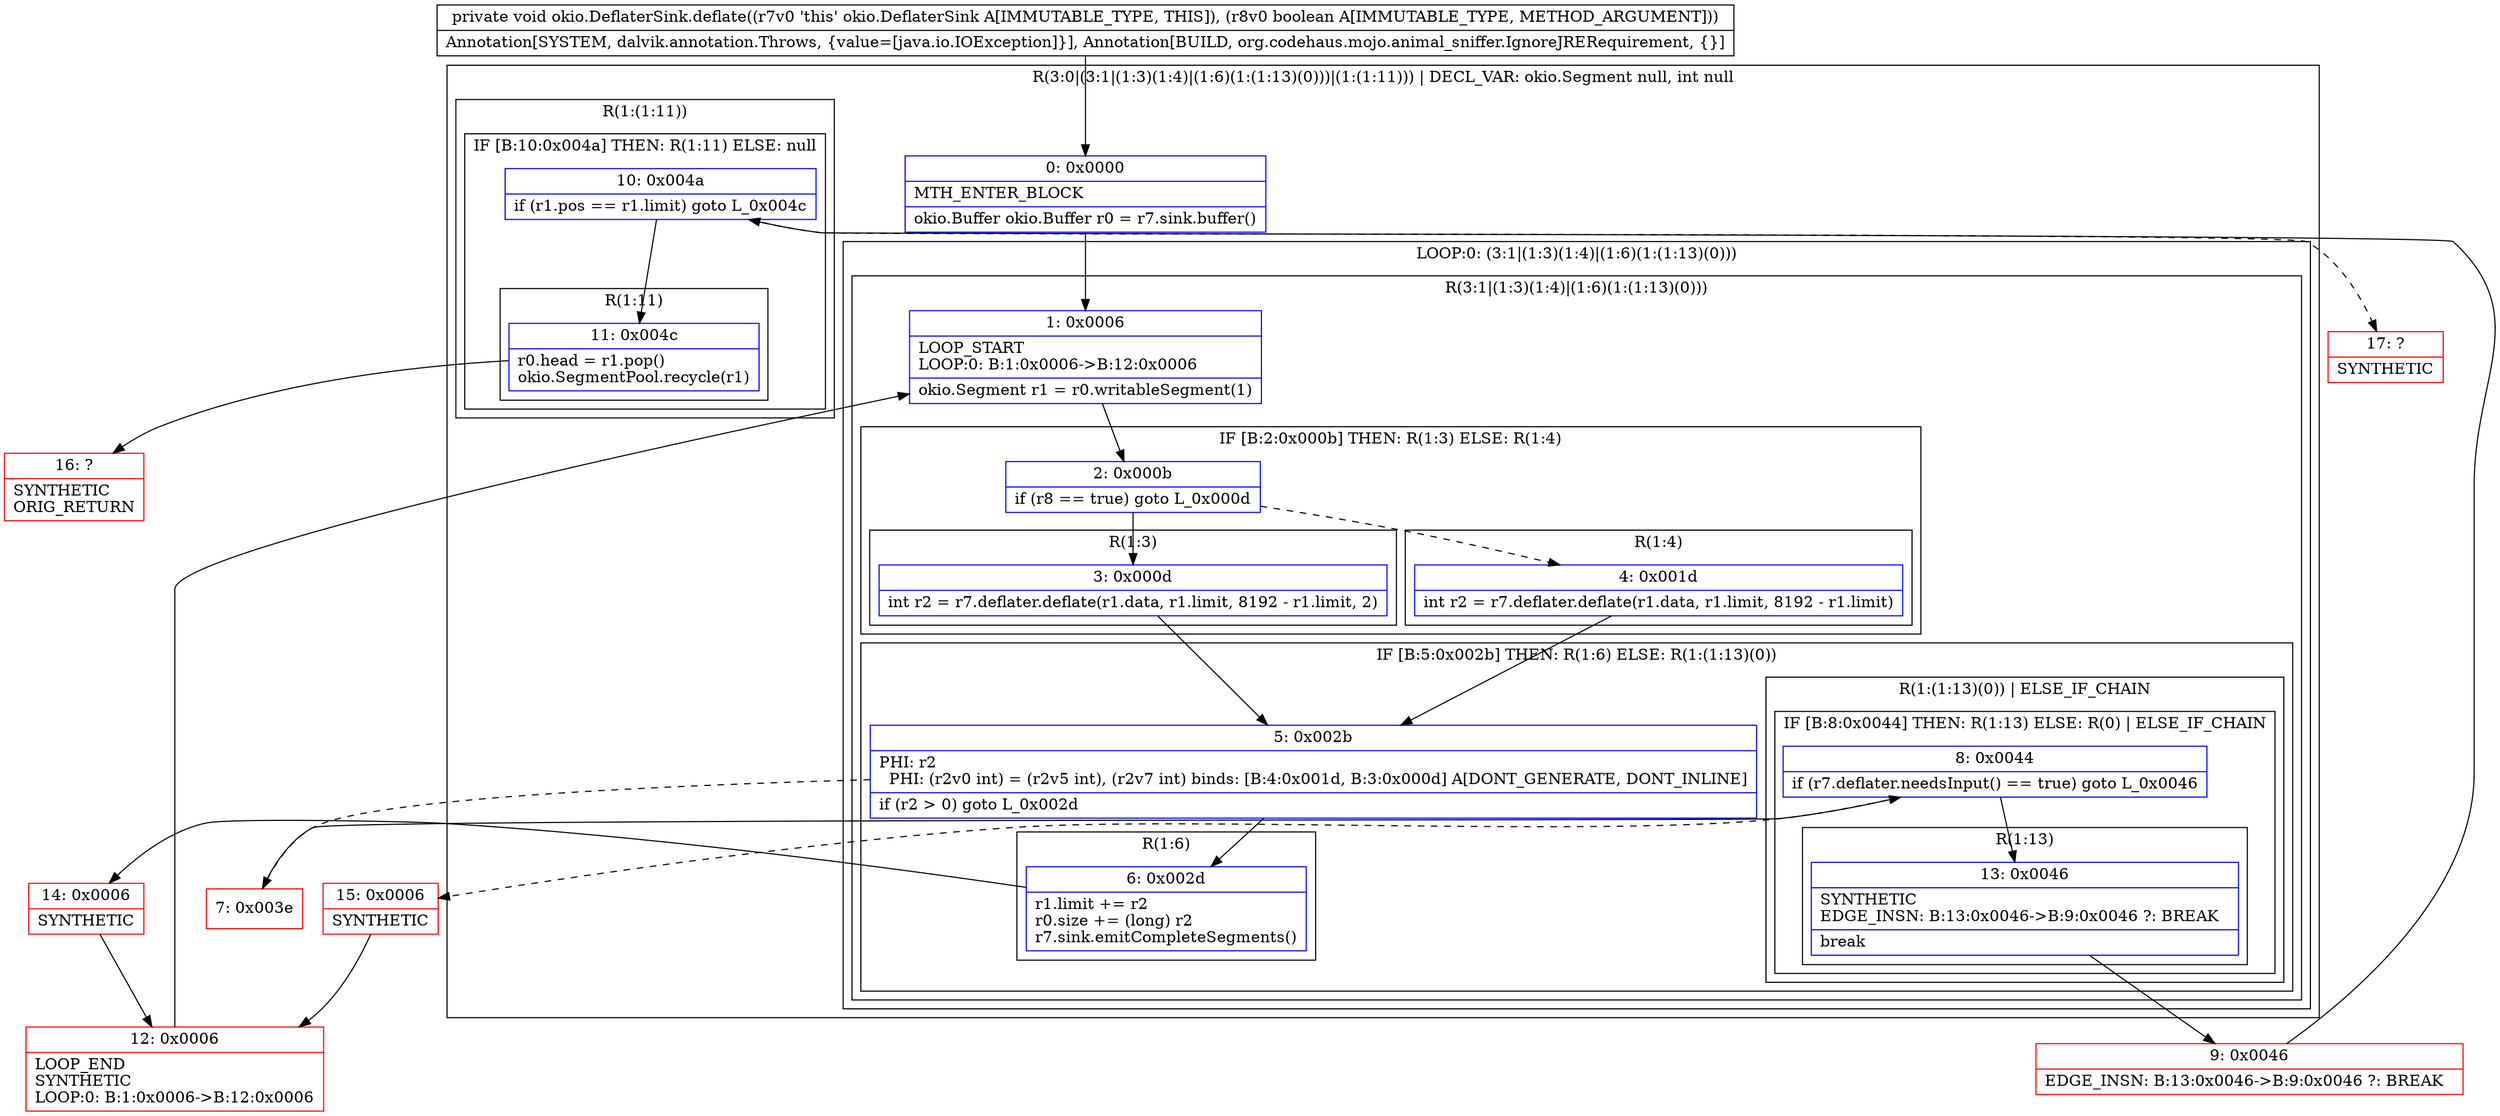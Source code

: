 digraph "CFG forokio.DeflaterSink.deflate(Z)V" {
subgraph cluster_Region_1807163642 {
label = "R(3:0|(3:1|(1:3)(1:4)|(1:6)(1:(1:13)(0)))|(1:(1:11))) | DECL_VAR: okio.Segment null, int null\l";
node [shape=record,color=blue];
Node_0 [shape=record,label="{0\:\ 0x0000|MTH_ENTER_BLOCK\l|okio.Buffer okio.Buffer r0 = r7.sink.buffer()\l}"];
subgraph cluster_LoopRegion_2115670966 {
label = "LOOP:0: (3:1|(1:3)(1:4)|(1:6)(1:(1:13)(0)))";
node [shape=record,color=blue];
subgraph cluster_Region_456994520 {
label = "R(3:1|(1:3)(1:4)|(1:6)(1:(1:13)(0)))";
node [shape=record,color=blue];
Node_1 [shape=record,label="{1\:\ 0x0006|LOOP_START\lLOOP:0: B:1:0x0006\-\>B:12:0x0006\l|okio.Segment r1 = r0.writableSegment(1)\l}"];
subgraph cluster_IfRegion_398743216 {
label = "IF [B:2:0x000b] THEN: R(1:3) ELSE: R(1:4)";
node [shape=record,color=blue];
Node_2 [shape=record,label="{2\:\ 0x000b|if (r8 == true) goto L_0x000d\l}"];
subgraph cluster_Region_1962020825 {
label = "R(1:3)";
node [shape=record,color=blue];
Node_3 [shape=record,label="{3\:\ 0x000d|int r2 = r7.deflater.deflate(r1.data, r1.limit, 8192 \- r1.limit, 2)\l}"];
}
subgraph cluster_Region_114013297 {
label = "R(1:4)";
node [shape=record,color=blue];
Node_4 [shape=record,label="{4\:\ 0x001d|int r2 = r7.deflater.deflate(r1.data, r1.limit, 8192 \- r1.limit)\l}"];
}
}
subgraph cluster_IfRegion_703543791 {
label = "IF [B:5:0x002b] THEN: R(1:6) ELSE: R(1:(1:13)(0))";
node [shape=record,color=blue];
Node_5 [shape=record,label="{5\:\ 0x002b|PHI: r2 \l  PHI: (r2v0 int) = (r2v5 int), (r2v7 int) binds: [B:4:0x001d, B:3:0x000d] A[DONT_GENERATE, DONT_INLINE]\l|if (r2 \> 0) goto L_0x002d\l}"];
subgraph cluster_Region_453796724 {
label = "R(1:6)";
node [shape=record,color=blue];
Node_6 [shape=record,label="{6\:\ 0x002d|r1.limit += r2\lr0.size += (long) r2\lr7.sink.emitCompleteSegments()\l}"];
}
subgraph cluster_Region_1054279589 {
label = "R(1:(1:13)(0)) | ELSE_IF_CHAIN\l";
node [shape=record,color=blue];
subgraph cluster_IfRegion_343586026 {
label = "IF [B:8:0x0044] THEN: R(1:13) ELSE: R(0) | ELSE_IF_CHAIN\l";
node [shape=record,color=blue];
Node_8 [shape=record,label="{8\:\ 0x0044|if (r7.deflater.needsInput() == true) goto L_0x0046\l}"];
subgraph cluster_Region_566100227 {
label = "R(1:13)";
node [shape=record,color=blue];
Node_13 [shape=record,label="{13\:\ 0x0046|SYNTHETIC\lEDGE_INSN: B:13:0x0046\-\>B:9:0x0046 ?: BREAK  \l|break\l}"];
}
subgraph cluster_Region_1900962970 {
label = "R(0)";
node [shape=record,color=blue];
}
}
}
}
}
}
subgraph cluster_Region_2007154489 {
label = "R(1:(1:11))";
node [shape=record,color=blue];
subgraph cluster_IfRegion_2116317215 {
label = "IF [B:10:0x004a] THEN: R(1:11) ELSE: null";
node [shape=record,color=blue];
Node_10 [shape=record,label="{10\:\ 0x004a|if (r1.pos == r1.limit) goto L_0x004c\l}"];
subgraph cluster_Region_646990593 {
label = "R(1:11)";
node [shape=record,color=blue];
Node_11 [shape=record,label="{11\:\ 0x004c|r0.head = r1.pop()\lokio.SegmentPool.recycle(r1)\l}"];
}
}
}
}
Node_7 [shape=record,color=red,label="{7\:\ 0x003e}"];
Node_9 [shape=record,color=red,label="{9\:\ 0x0046|EDGE_INSN: B:13:0x0046\-\>B:9:0x0046 ?: BREAK  \l}"];
Node_12 [shape=record,color=red,label="{12\:\ 0x0006|LOOP_END\lSYNTHETIC\lLOOP:0: B:1:0x0006\-\>B:12:0x0006\l}"];
Node_14 [shape=record,color=red,label="{14\:\ 0x0006|SYNTHETIC\l}"];
Node_15 [shape=record,color=red,label="{15\:\ 0x0006|SYNTHETIC\l}"];
Node_16 [shape=record,color=red,label="{16\:\ ?|SYNTHETIC\lORIG_RETURN\l}"];
Node_17 [shape=record,color=red,label="{17\:\ ?|SYNTHETIC\l}"];
MethodNode[shape=record,label="{private void okio.DeflaterSink.deflate((r7v0 'this' okio.DeflaterSink A[IMMUTABLE_TYPE, THIS]), (r8v0 boolean A[IMMUTABLE_TYPE, METHOD_ARGUMENT]))  | Annotation[SYSTEM, dalvik.annotation.Throws, \{value=[java.io.IOException]\}], Annotation[BUILD, org.codehaus.mojo.animal_sniffer.IgnoreJRERequirement, \{\}]\l}"];
MethodNode -> Node_0;
Node_0 -> Node_1;
Node_1 -> Node_2;
Node_2 -> Node_3;
Node_2 -> Node_4[style=dashed];
Node_3 -> Node_5;
Node_4 -> Node_5;
Node_5 -> Node_6;
Node_5 -> Node_7[style=dashed];
Node_6 -> Node_14;
Node_8 -> Node_13;
Node_8 -> Node_15[style=dashed];
Node_13 -> Node_9;
Node_10 -> Node_11;
Node_10 -> Node_17[style=dashed];
Node_11 -> Node_16;
Node_7 -> Node_8;
Node_9 -> Node_10;
Node_12 -> Node_1;
Node_14 -> Node_12;
Node_15 -> Node_12;
}

